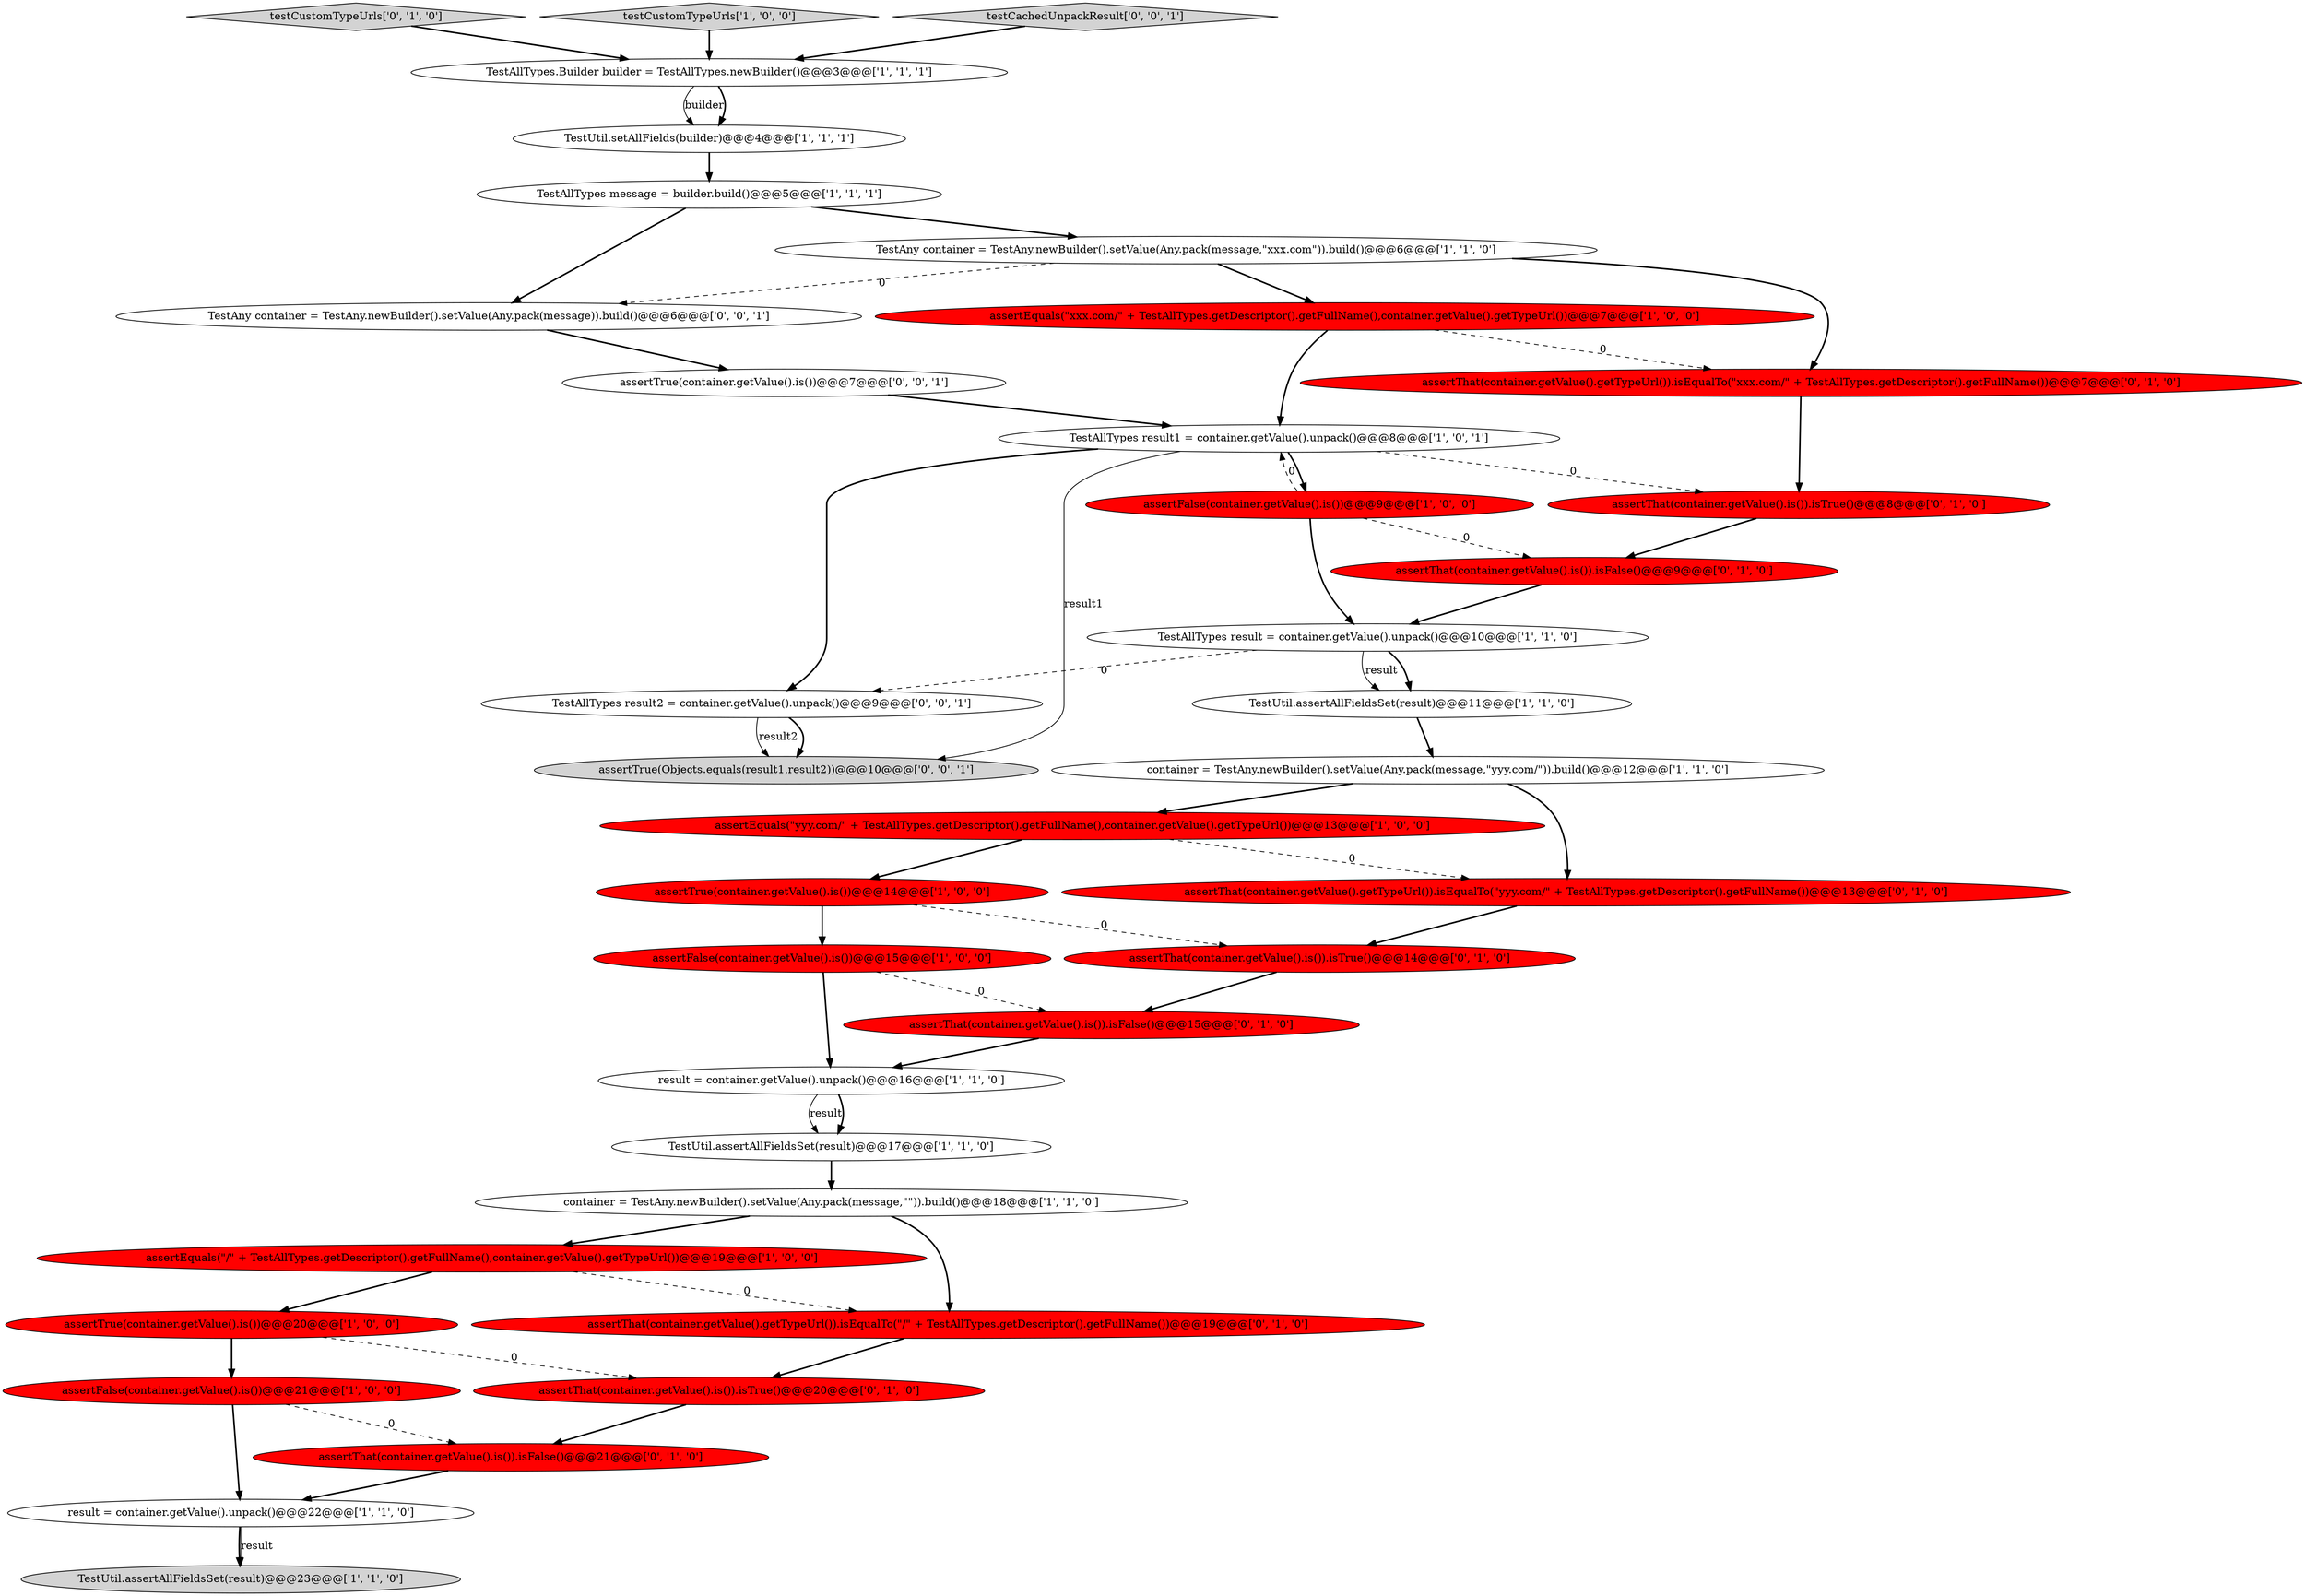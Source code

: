 digraph {
36 [style = filled, label = "TestAllTypes result2 = container.getValue().unpack()@@@9@@@['0', '0', '1']", fillcolor = white, shape = ellipse image = "AAA0AAABBB3BBB"];
1 [style = filled, label = "assertFalse(container.getValue().is())@@@9@@@['1', '0', '0']", fillcolor = red, shape = ellipse image = "AAA1AAABBB1BBB"];
7 [style = filled, label = "assertTrue(container.getValue().is())@@@20@@@['1', '0', '0']", fillcolor = red, shape = ellipse image = "AAA1AAABBB1BBB"];
30 [style = filled, label = "assertThat(container.getValue().getTypeUrl()).isEqualTo(\"xxx.com/\" + TestAllTypes.getDescriptor().getFullName())@@@7@@@['0', '1', '0']", fillcolor = red, shape = ellipse image = "AAA1AAABBB2BBB"];
16 [style = filled, label = "assertEquals(\"xxx.com/\" + TestAllTypes.getDescriptor().getFullName(),container.getValue().getTypeUrl())@@@7@@@['1', '0', '0']", fillcolor = red, shape = ellipse image = "AAA1AAABBB1BBB"];
33 [style = filled, label = "assertTrue(Objects.equals(result1,result2))@@@10@@@['0', '0', '1']", fillcolor = lightgray, shape = ellipse image = "AAA0AAABBB3BBB"];
6 [style = filled, label = "container = TestAny.newBuilder().setValue(Any.pack(message,\"yyy.com/\")).build()@@@12@@@['1', '1', '0']", fillcolor = white, shape = ellipse image = "AAA0AAABBB1BBB"];
9 [style = filled, label = "TestAllTypes result = container.getValue().unpack()@@@10@@@['1', '1', '0']", fillcolor = white, shape = ellipse image = "AAA0AAABBB1BBB"];
34 [style = filled, label = "assertTrue(container.getValue().is())@@@7@@@['0', '0', '1']", fillcolor = white, shape = ellipse image = "AAA0AAABBB3BBB"];
24 [style = filled, label = "assertThat(container.getValue().getTypeUrl()).isEqualTo(\"/\" + TestAllTypes.getDescriptor().getFullName())@@@19@@@['0', '1', '0']", fillcolor = red, shape = ellipse image = "AAA1AAABBB2BBB"];
26 [style = filled, label = "testCustomTypeUrls['0', '1', '0']", fillcolor = lightgray, shape = diamond image = "AAA0AAABBB2BBB"];
18 [style = filled, label = "TestAllTypes result1 = container.getValue().unpack()@@@8@@@['1', '0', '1']", fillcolor = white, shape = ellipse image = "AAA0AAABBB1BBB"];
14 [style = filled, label = "TestUtil.setAllFields(builder)@@@4@@@['1', '1', '1']", fillcolor = white, shape = ellipse image = "AAA0AAABBB1BBB"];
8 [style = filled, label = "container = TestAny.newBuilder().setValue(Any.pack(message,\"\")).build()@@@18@@@['1', '1', '0']", fillcolor = white, shape = ellipse image = "AAA0AAABBB1BBB"];
35 [style = filled, label = "TestAny container = TestAny.newBuilder().setValue(Any.pack(message)).build()@@@6@@@['0', '0', '1']", fillcolor = white, shape = ellipse image = "AAA0AAABBB3BBB"];
19 [style = filled, label = "assertFalse(container.getValue().is())@@@15@@@['1', '0', '0']", fillcolor = red, shape = ellipse image = "AAA1AAABBB1BBB"];
17 [style = filled, label = "testCustomTypeUrls['1', '0', '0']", fillcolor = lightgray, shape = diamond image = "AAA0AAABBB1BBB"];
10 [style = filled, label = "assertEquals(\"/\" + TestAllTypes.getDescriptor().getFullName(),container.getValue().getTypeUrl())@@@19@@@['1', '0', '0']", fillcolor = red, shape = ellipse image = "AAA1AAABBB1BBB"];
25 [style = filled, label = "assertThat(container.getValue().is()).isFalse()@@@21@@@['0', '1', '0']", fillcolor = red, shape = ellipse image = "AAA1AAABBB2BBB"];
3 [style = filled, label = "TestAllTypes message = builder.build()@@@5@@@['1', '1', '1']", fillcolor = white, shape = ellipse image = "AAA0AAABBB1BBB"];
22 [style = filled, label = "assertThat(container.getValue().getTypeUrl()).isEqualTo(\"yyy.com/\" + TestAllTypes.getDescriptor().getFullName())@@@13@@@['0', '1', '0']", fillcolor = red, shape = ellipse image = "AAA1AAABBB2BBB"];
2 [style = filled, label = "assertFalse(container.getValue().is())@@@21@@@['1', '0', '0']", fillcolor = red, shape = ellipse image = "AAA1AAABBB1BBB"];
20 [style = filled, label = "TestUtil.assertAllFieldsSet(result)@@@23@@@['1', '1', '0']", fillcolor = lightgray, shape = ellipse image = "AAA0AAABBB1BBB"];
27 [style = filled, label = "assertThat(container.getValue().is()).isTrue()@@@14@@@['0', '1', '0']", fillcolor = red, shape = ellipse image = "AAA1AAABBB2BBB"];
32 [style = filled, label = "testCachedUnpackResult['0', '0', '1']", fillcolor = lightgray, shape = diamond image = "AAA0AAABBB3BBB"];
4 [style = filled, label = "result = container.getValue().unpack()@@@16@@@['1', '1', '0']", fillcolor = white, shape = ellipse image = "AAA0AAABBB1BBB"];
15 [style = filled, label = "TestAllTypes.Builder builder = TestAllTypes.newBuilder()@@@3@@@['1', '1', '1']", fillcolor = white, shape = ellipse image = "AAA0AAABBB1BBB"];
23 [style = filled, label = "assertThat(container.getValue().is()).isTrue()@@@8@@@['0', '1', '0']", fillcolor = red, shape = ellipse image = "AAA1AAABBB2BBB"];
31 [style = filled, label = "assertThat(container.getValue().is()).isTrue()@@@20@@@['0', '1', '0']", fillcolor = red, shape = ellipse image = "AAA1AAABBB2BBB"];
13 [style = filled, label = "assertTrue(container.getValue().is())@@@14@@@['1', '0', '0']", fillcolor = red, shape = ellipse image = "AAA1AAABBB1BBB"];
29 [style = filled, label = "assertThat(container.getValue().is()).isFalse()@@@15@@@['0', '1', '0']", fillcolor = red, shape = ellipse image = "AAA1AAABBB2BBB"];
11 [style = filled, label = "result = container.getValue().unpack()@@@22@@@['1', '1', '0']", fillcolor = white, shape = ellipse image = "AAA0AAABBB1BBB"];
12 [style = filled, label = "assertEquals(\"yyy.com/\" + TestAllTypes.getDescriptor().getFullName(),container.getValue().getTypeUrl())@@@13@@@['1', '0', '0']", fillcolor = red, shape = ellipse image = "AAA1AAABBB1BBB"];
21 [style = filled, label = "TestAny container = TestAny.newBuilder().setValue(Any.pack(message,\"xxx.com\")).build()@@@6@@@['1', '1', '0']", fillcolor = white, shape = ellipse image = "AAA0AAABBB1BBB"];
28 [style = filled, label = "assertThat(container.getValue().is()).isFalse()@@@9@@@['0', '1', '0']", fillcolor = red, shape = ellipse image = "AAA1AAABBB2BBB"];
5 [style = filled, label = "TestUtil.assertAllFieldsSet(result)@@@11@@@['1', '1', '0']", fillcolor = white, shape = ellipse image = "AAA0AAABBB1BBB"];
0 [style = filled, label = "TestUtil.assertAllFieldsSet(result)@@@17@@@['1', '1', '0']", fillcolor = white, shape = ellipse image = "AAA0AAABBB1BBB"];
4->0 [style = solid, label="result"];
9->36 [style = dashed, label="0"];
14->3 [style = bold, label=""];
11->20 [style = bold, label=""];
8->10 [style = bold, label=""];
8->24 [style = bold, label=""];
29->4 [style = bold, label=""];
16->18 [style = bold, label=""];
31->25 [style = bold, label=""];
15->14 [style = solid, label="builder"];
7->31 [style = dashed, label="0"];
15->14 [style = bold, label=""];
6->22 [style = bold, label=""];
30->23 [style = bold, label=""];
19->29 [style = dashed, label="0"];
34->18 [style = bold, label=""];
28->9 [style = bold, label=""];
18->36 [style = bold, label=""];
1->18 [style = dashed, label="0"];
21->30 [style = bold, label=""];
1->28 [style = dashed, label="0"];
36->33 [style = bold, label=""];
10->7 [style = bold, label=""];
18->33 [style = solid, label="result1"];
1->9 [style = bold, label=""];
4->0 [style = bold, label=""];
3->35 [style = bold, label=""];
23->28 [style = bold, label=""];
12->13 [style = bold, label=""];
13->19 [style = bold, label=""];
13->27 [style = dashed, label="0"];
5->6 [style = bold, label=""];
18->1 [style = bold, label=""];
22->27 [style = bold, label=""];
24->31 [style = bold, label=""];
16->30 [style = dashed, label="0"];
25->11 [style = bold, label=""];
7->2 [style = bold, label=""];
18->23 [style = dashed, label="0"];
26->15 [style = bold, label=""];
0->8 [style = bold, label=""];
11->20 [style = solid, label="result"];
17->15 [style = bold, label=""];
32->15 [style = bold, label=""];
21->16 [style = bold, label=""];
9->5 [style = bold, label=""];
12->22 [style = dashed, label="0"];
2->25 [style = dashed, label="0"];
3->21 [style = bold, label=""];
19->4 [style = bold, label=""];
21->35 [style = dashed, label="0"];
36->33 [style = solid, label="result2"];
27->29 [style = bold, label=""];
35->34 [style = bold, label=""];
10->24 [style = dashed, label="0"];
2->11 [style = bold, label=""];
9->5 [style = solid, label="result"];
6->12 [style = bold, label=""];
}

